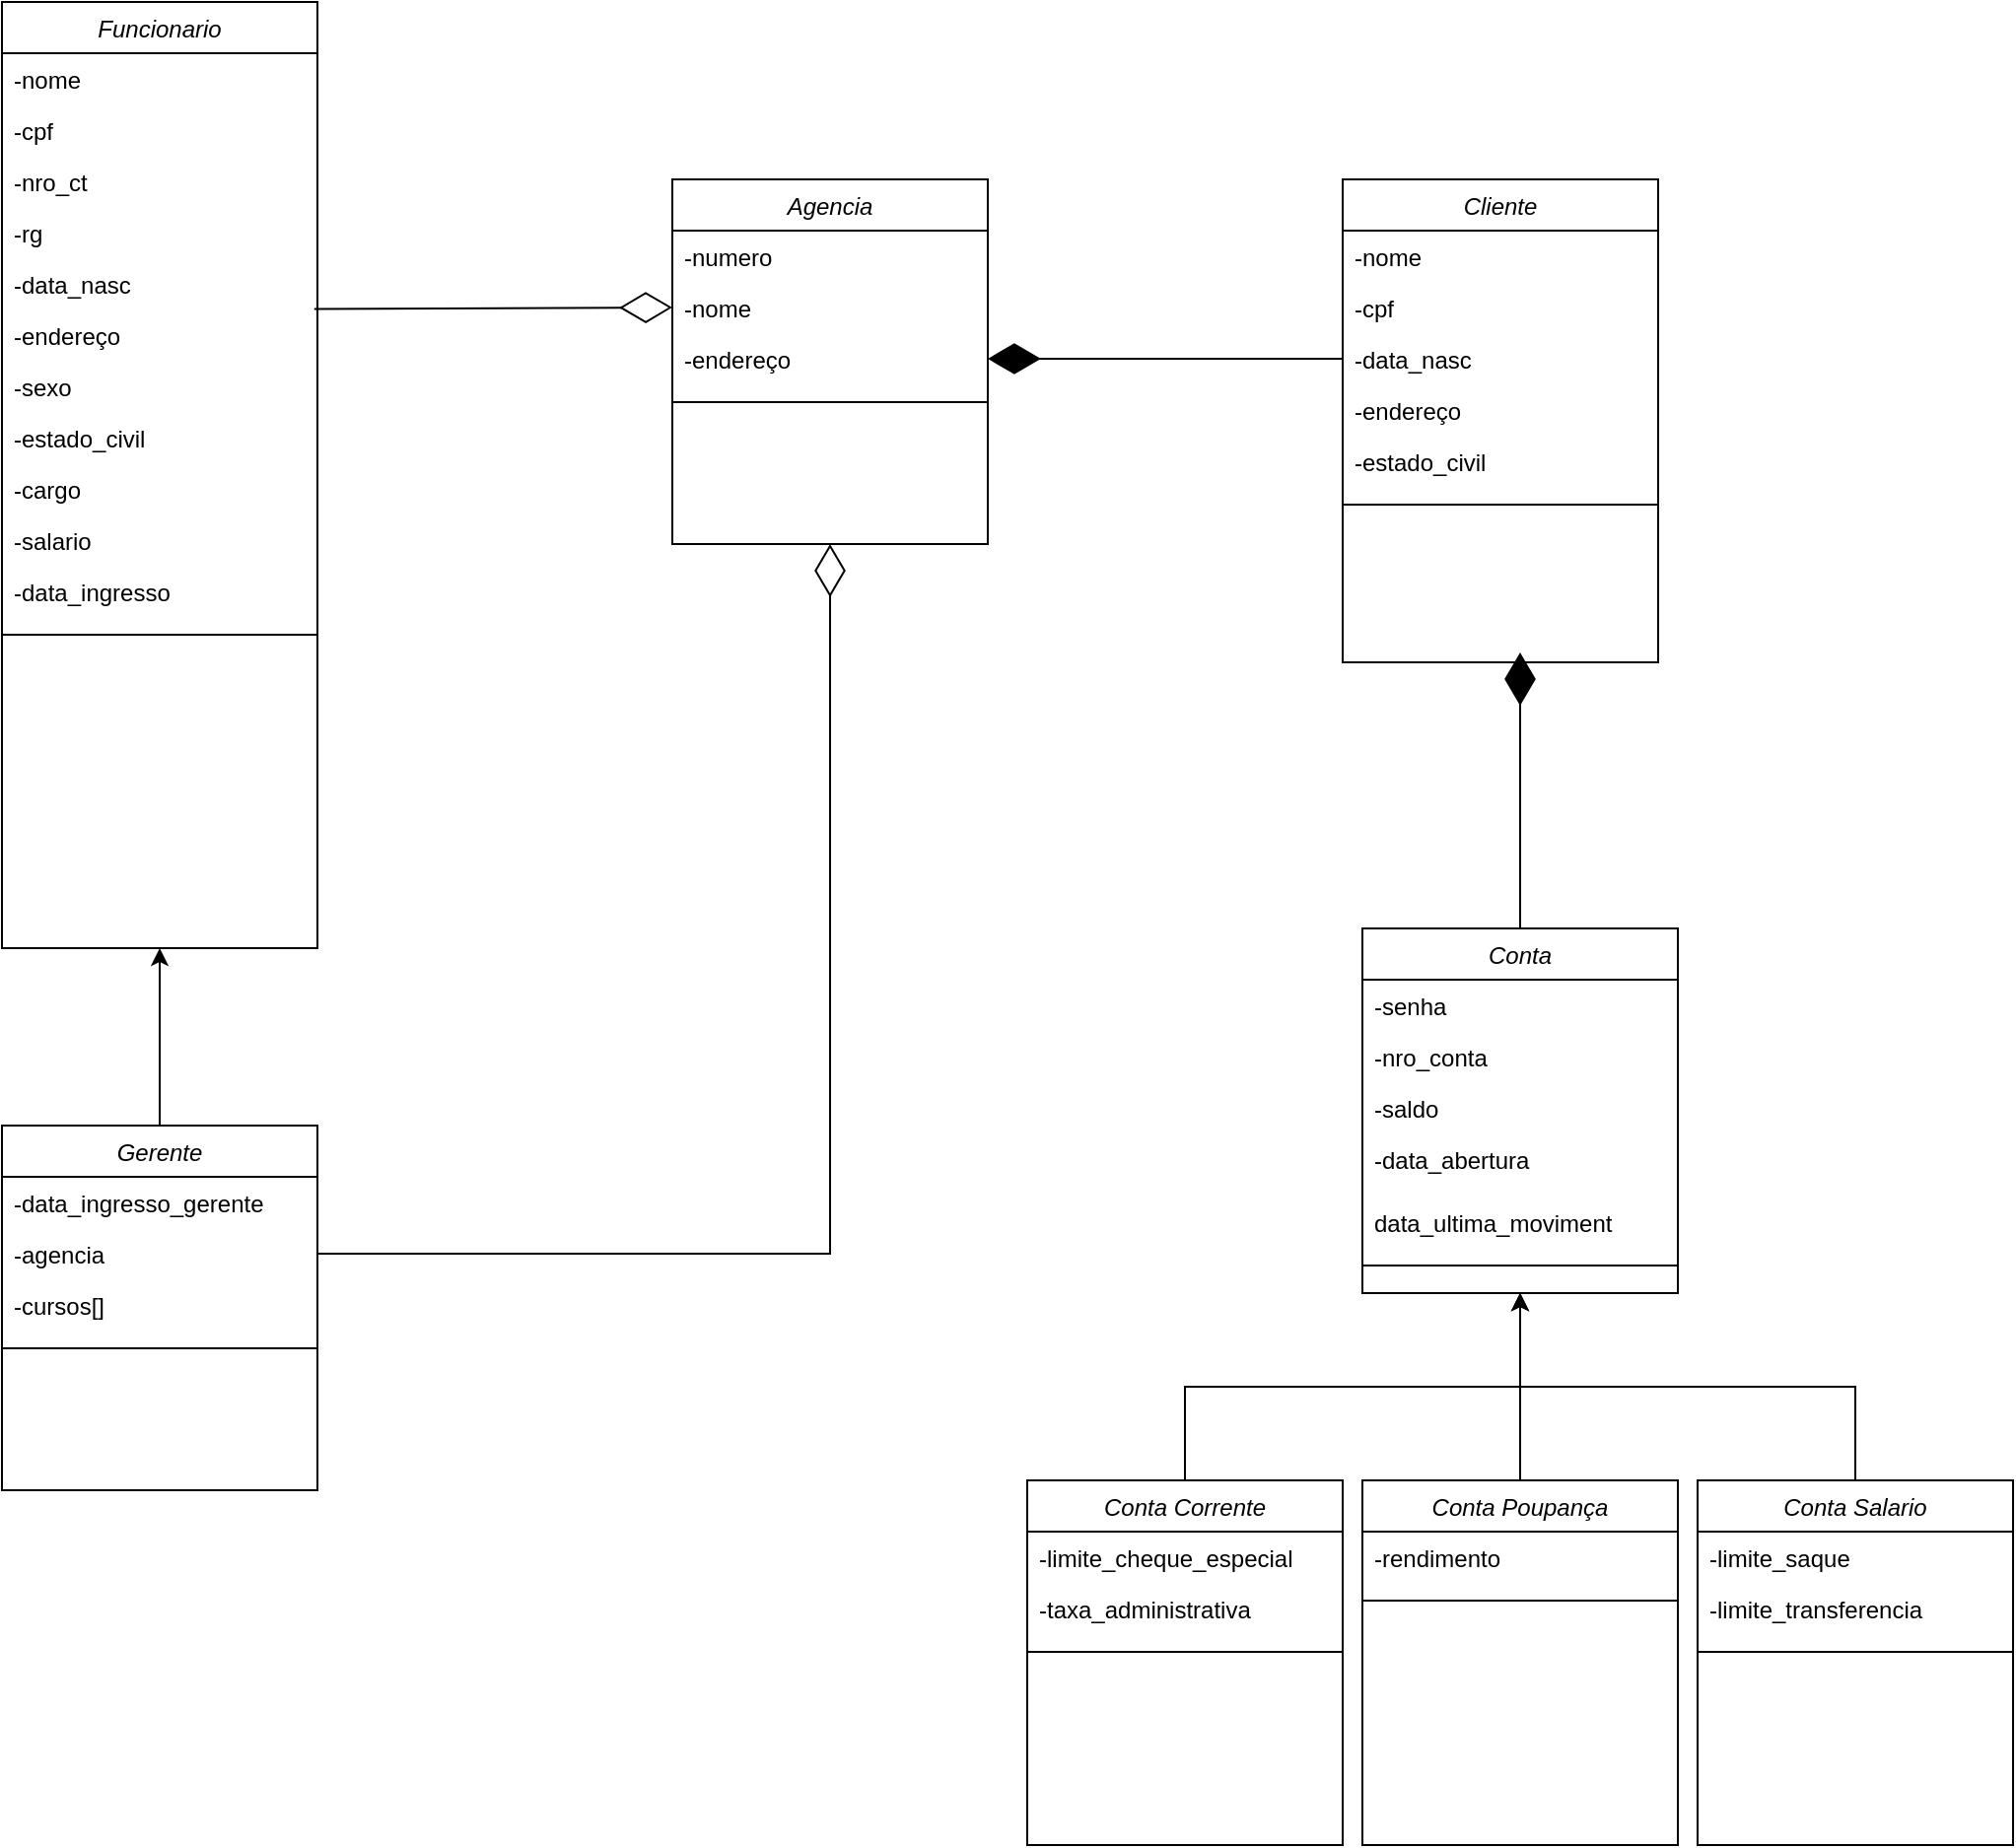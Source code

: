 <mxfile version="26.0.9">
  <diagram id="C5RBs43oDa-KdzZeNtuy" name="Page-1">
    <mxGraphModel dx="2207" dy="1036" grid="1" gridSize="10" guides="1" tooltips="1" connect="1" arrows="1" fold="1" page="1" pageScale="1" pageWidth="827" pageHeight="1169" math="0" shadow="0">
      <root>
        <mxCell id="WIyWlLk6GJQsqaUBKTNV-0" />
        <mxCell id="WIyWlLk6GJQsqaUBKTNV-1" parent="WIyWlLk6GJQsqaUBKTNV-0" />
        <mxCell id="zkfFHV4jXpPFQw0GAbJ--0" value="Funcionario" style="swimlane;fontStyle=2;align=center;verticalAlign=top;childLayout=stackLayout;horizontal=1;startSize=26;horizontalStack=0;resizeParent=1;resizeLast=0;collapsible=1;marginBottom=0;rounded=0;shadow=0;strokeWidth=1;" parent="WIyWlLk6GJQsqaUBKTNV-1" vertex="1">
          <mxGeometry x="-40" y="40" width="160" height="480" as="geometry">
            <mxRectangle x="230" y="140" width="160" height="26" as="alternateBounds" />
          </mxGeometry>
        </mxCell>
        <mxCell id="zkfFHV4jXpPFQw0GAbJ--1" value="-nome" style="text;align=left;verticalAlign=top;spacingLeft=4;spacingRight=4;overflow=hidden;rotatable=0;points=[[0,0.5],[1,0.5]];portConstraint=eastwest;" parent="zkfFHV4jXpPFQw0GAbJ--0" vertex="1">
          <mxGeometry y="26" width="160" height="26" as="geometry" />
        </mxCell>
        <mxCell id="zkfFHV4jXpPFQw0GAbJ--2" value="-cpf" style="text;align=left;verticalAlign=top;spacingLeft=4;spacingRight=4;overflow=hidden;rotatable=0;points=[[0,0.5],[1,0.5]];portConstraint=eastwest;rounded=0;shadow=0;html=0;" parent="zkfFHV4jXpPFQw0GAbJ--0" vertex="1">
          <mxGeometry y="52" width="160" height="26" as="geometry" />
        </mxCell>
        <mxCell id="zkfFHV4jXpPFQw0GAbJ--3" value="-nro_ct" style="text;align=left;verticalAlign=top;spacingLeft=4;spacingRight=4;overflow=hidden;rotatable=0;points=[[0,0.5],[1,0.5]];portConstraint=eastwest;rounded=0;shadow=0;html=0;" parent="zkfFHV4jXpPFQw0GAbJ--0" vertex="1">
          <mxGeometry y="78" width="160" height="26" as="geometry" />
        </mxCell>
        <mxCell id="EzC1uFc27dDTP277ZmGw-0" value="-rg" style="text;align=left;verticalAlign=top;spacingLeft=4;spacingRight=4;overflow=hidden;rotatable=0;points=[[0,0.5],[1,0.5]];portConstraint=eastwest;rounded=0;shadow=0;html=0;" vertex="1" parent="zkfFHV4jXpPFQw0GAbJ--0">
          <mxGeometry y="104" width="160" height="26" as="geometry" />
        </mxCell>
        <mxCell id="EzC1uFc27dDTP277ZmGw-1" value="-data_nasc" style="text;align=left;verticalAlign=top;spacingLeft=4;spacingRight=4;overflow=hidden;rotatable=0;points=[[0,0.5],[1,0.5]];portConstraint=eastwest;rounded=0;shadow=0;html=0;" vertex="1" parent="zkfFHV4jXpPFQw0GAbJ--0">
          <mxGeometry y="130" width="160" height="26" as="geometry" />
        </mxCell>
        <mxCell id="EzC1uFc27dDTP277ZmGw-4" value="-endereço" style="text;align=left;verticalAlign=top;spacingLeft=4;spacingRight=4;overflow=hidden;rotatable=0;points=[[0,0.5],[1,0.5]];portConstraint=eastwest;rounded=0;shadow=0;html=0;" vertex="1" parent="zkfFHV4jXpPFQw0GAbJ--0">
          <mxGeometry y="156" width="160" height="26" as="geometry" />
        </mxCell>
        <mxCell id="EzC1uFc27dDTP277ZmGw-5" value="-sexo" style="text;align=left;verticalAlign=top;spacingLeft=4;spacingRight=4;overflow=hidden;rotatable=0;points=[[0,0.5],[1,0.5]];portConstraint=eastwest;rounded=0;shadow=0;html=0;" vertex="1" parent="zkfFHV4jXpPFQw0GAbJ--0">
          <mxGeometry y="182" width="160" height="26" as="geometry" />
        </mxCell>
        <mxCell id="EzC1uFc27dDTP277ZmGw-6" value="-estado_civil&#xa;" style="text;align=left;verticalAlign=top;spacingLeft=4;spacingRight=4;overflow=hidden;rotatable=0;points=[[0,0.5],[1,0.5]];portConstraint=eastwest;rounded=0;shadow=0;html=0;" vertex="1" parent="zkfFHV4jXpPFQw0GAbJ--0">
          <mxGeometry y="208" width="160" height="26" as="geometry" />
        </mxCell>
        <mxCell id="EzC1uFc27dDTP277ZmGw-8" value="-cargo" style="text;align=left;verticalAlign=top;spacingLeft=4;spacingRight=4;overflow=hidden;rotatable=0;points=[[0,0.5],[1,0.5]];portConstraint=eastwest;rounded=0;shadow=0;html=0;" vertex="1" parent="zkfFHV4jXpPFQw0GAbJ--0">
          <mxGeometry y="234" width="160" height="26" as="geometry" />
        </mxCell>
        <mxCell id="EzC1uFc27dDTP277ZmGw-9" value="-salario" style="text;align=left;verticalAlign=top;spacingLeft=4;spacingRight=4;overflow=hidden;rotatable=0;points=[[0,0.5],[1,0.5]];portConstraint=eastwest;rounded=0;shadow=0;html=0;" vertex="1" parent="zkfFHV4jXpPFQw0GAbJ--0">
          <mxGeometry y="260" width="160" height="26" as="geometry" />
        </mxCell>
        <mxCell id="EzC1uFc27dDTP277ZmGw-10" value="-data_ingresso" style="text;align=left;verticalAlign=top;spacingLeft=4;spacingRight=4;overflow=hidden;rotatable=0;points=[[0,0.5],[1,0.5]];portConstraint=eastwest;rounded=0;shadow=0;html=0;" vertex="1" parent="zkfFHV4jXpPFQw0GAbJ--0">
          <mxGeometry y="286" width="160" height="26" as="geometry" />
        </mxCell>
        <mxCell id="zkfFHV4jXpPFQw0GAbJ--4" value="" style="line;html=1;strokeWidth=1;align=left;verticalAlign=middle;spacingTop=-1;spacingLeft=3;spacingRight=3;rotatable=0;labelPosition=right;points=[];portConstraint=eastwest;" parent="zkfFHV4jXpPFQw0GAbJ--0" vertex="1">
          <mxGeometry y="312" width="160" height="18" as="geometry" />
        </mxCell>
        <mxCell id="EzC1uFc27dDTP277ZmGw-25" style="edgeStyle=orthogonalEdgeStyle;rounded=0;orthogonalLoop=1;jettySize=auto;html=1;exitX=0.5;exitY=0;exitDx=0;exitDy=0;entryX=0.5;entryY=1;entryDx=0;entryDy=0;" edge="1" parent="WIyWlLk6GJQsqaUBKTNV-1" source="EzC1uFc27dDTP277ZmGw-11" target="zkfFHV4jXpPFQw0GAbJ--0">
          <mxGeometry relative="1" as="geometry" />
        </mxCell>
        <mxCell id="EzC1uFc27dDTP277ZmGw-11" value="Gerente&#xa;" style="swimlane;fontStyle=2;align=center;verticalAlign=top;childLayout=stackLayout;horizontal=1;startSize=26;horizontalStack=0;resizeParent=1;resizeLast=0;collapsible=1;marginBottom=0;rounded=0;shadow=0;strokeWidth=1;" vertex="1" parent="WIyWlLk6GJQsqaUBKTNV-1">
          <mxGeometry x="-40" y="610" width="160" height="185" as="geometry">
            <mxRectangle x="230" y="140" width="160" height="26" as="alternateBounds" />
          </mxGeometry>
        </mxCell>
        <mxCell id="EzC1uFc27dDTP277ZmGw-12" value="-data_ingresso_gerente" style="text;align=left;verticalAlign=top;spacingLeft=4;spacingRight=4;overflow=hidden;rotatable=0;points=[[0,0.5],[1,0.5]];portConstraint=eastwest;" vertex="1" parent="EzC1uFc27dDTP277ZmGw-11">
          <mxGeometry y="26" width="160" height="26" as="geometry" />
        </mxCell>
        <mxCell id="EzC1uFc27dDTP277ZmGw-13" value="-agencia" style="text;align=left;verticalAlign=top;spacingLeft=4;spacingRight=4;overflow=hidden;rotatable=0;points=[[0,0.5],[1,0.5]];portConstraint=eastwest;rounded=0;shadow=0;html=0;" vertex="1" parent="EzC1uFc27dDTP277ZmGw-11">
          <mxGeometry y="52" width="160" height="26" as="geometry" />
        </mxCell>
        <mxCell id="EzC1uFc27dDTP277ZmGw-14" value="-cursos[]" style="text;align=left;verticalAlign=top;spacingLeft=4;spacingRight=4;overflow=hidden;rotatable=0;points=[[0,0.5],[1,0.5]];portConstraint=eastwest;rounded=0;shadow=0;html=0;" vertex="1" parent="EzC1uFc27dDTP277ZmGw-11">
          <mxGeometry y="78" width="160" height="26" as="geometry" />
        </mxCell>
        <mxCell id="EzC1uFc27dDTP277ZmGw-23" value="" style="line;html=1;strokeWidth=1;align=left;verticalAlign=middle;spacingTop=-1;spacingLeft=3;spacingRight=3;rotatable=0;labelPosition=right;points=[];portConstraint=eastwest;" vertex="1" parent="EzC1uFc27dDTP277ZmGw-11">
          <mxGeometry y="104" width="160" height="18" as="geometry" />
        </mxCell>
        <mxCell id="EzC1uFc27dDTP277ZmGw-26" value="Conta" style="swimlane;fontStyle=2;align=center;verticalAlign=top;childLayout=stackLayout;horizontal=1;startSize=26;horizontalStack=0;resizeParent=1;resizeLast=0;collapsible=1;marginBottom=0;rounded=0;shadow=0;strokeWidth=1;" vertex="1" parent="WIyWlLk6GJQsqaUBKTNV-1">
          <mxGeometry x="650" y="510" width="160" height="185" as="geometry">
            <mxRectangle x="230" y="140" width="160" height="26" as="alternateBounds" />
          </mxGeometry>
        </mxCell>
        <mxCell id="EzC1uFc27dDTP277ZmGw-27" value="-senha&#xa;" style="text;align=left;verticalAlign=top;spacingLeft=4;spacingRight=4;overflow=hidden;rotatable=0;points=[[0,0.5],[1,0.5]];portConstraint=eastwest;" vertex="1" parent="EzC1uFc27dDTP277ZmGw-26">
          <mxGeometry y="26" width="160" height="26" as="geometry" />
        </mxCell>
        <mxCell id="EzC1uFc27dDTP277ZmGw-67" value="-nro_conta" style="text;align=left;verticalAlign=top;spacingLeft=4;spacingRight=4;overflow=hidden;rotatable=0;points=[[0,0.5],[1,0.5]];portConstraint=eastwest;" vertex="1" parent="EzC1uFc27dDTP277ZmGw-26">
          <mxGeometry y="52" width="160" height="26" as="geometry" />
        </mxCell>
        <mxCell id="EzC1uFc27dDTP277ZmGw-28" value="-saldo" style="text;align=left;verticalAlign=top;spacingLeft=4;spacingRight=4;overflow=hidden;rotatable=0;points=[[0,0.5],[1,0.5]];portConstraint=eastwest;rounded=0;shadow=0;html=0;" vertex="1" parent="EzC1uFc27dDTP277ZmGw-26">
          <mxGeometry y="78" width="160" height="26" as="geometry" />
        </mxCell>
        <mxCell id="EzC1uFc27dDTP277ZmGw-29" value="-data_abertura" style="text;align=left;verticalAlign=top;spacingLeft=4;spacingRight=4;overflow=hidden;rotatable=0;points=[[0,0.5],[1,0.5]];portConstraint=eastwest;rounded=0;shadow=0;html=0;" vertex="1" parent="EzC1uFc27dDTP277ZmGw-26">
          <mxGeometry y="104" width="160" height="32" as="geometry" />
        </mxCell>
        <mxCell id="EzC1uFc27dDTP277ZmGw-31" value="data_ultima_moviment" style="text;align=left;verticalAlign=top;spacingLeft=4;spacingRight=4;overflow=hidden;rotatable=0;points=[[0,0.5],[1,0.5]];portConstraint=eastwest;rounded=0;shadow=0;html=0;" vertex="1" parent="EzC1uFc27dDTP277ZmGw-26">
          <mxGeometry y="136" width="160" height="26" as="geometry" />
        </mxCell>
        <mxCell id="EzC1uFc27dDTP277ZmGw-30" value="" style="line;html=1;strokeWidth=1;align=left;verticalAlign=middle;spacingTop=-1;spacingLeft=3;spacingRight=3;rotatable=0;labelPosition=right;points=[];portConstraint=eastwest;" vertex="1" parent="EzC1uFc27dDTP277ZmGw-26">
          <mxGeometry y="162" width="160" height="18" as="geometry" />
        </mxCell>
        <mxCell id="EzC1uFc27dDTP277ZmGw-46" style="edgeStyle=orthogonalEdgeStyle;rounded=0;orthogonalLoop=1;jettySize=auto;html=1;exitX=0.5;exitY=0;exitDx=0;exitDy=0;entryX=0.5;entryY=1;entryDx=0;entryDy=0;" edge="1" parent="WIyWlLk6GJQsqaUBKTNV-1" source="EzC1uFc27dDTP277ZmGw-32" target="EzC1uFc27dDTP277ZmGw-26">
          <mxGeometry relative="1" as="geometry" />
        </mxCell>
        <mxCell id="EzC1uFc27dDTP277ZmGw-32" value="Conta Corrente&#xa;" style="swimlane;fontStyle=2;align=center;verticalAlign=top;childLayout=stackLayout;horizontal=1;startSize=26;horizontalStack=0;resizeParent=1;resizeLast=0;collapsible=1;marginBottom=0;rounded=0;shadow=0;strokeWidth=1;" vertex="1" parent="WIyWlLk6GJQsqaUBKTNV-1">
          <mxGeometry x="480" y="790" width="160" height="185" as="geometry">
            <mxRectangle x="230" y="140" width="160" height="26" as="alternateBounds" />
          </mxGeometry>
        </mxCell>
        <mxCell id="EzC1uFc27dDTP277ZmGw-33" value="-limite_cheque_especial" style="text;align=left;verticalAlign=top;spacingLeft=4;spacingRight=4;overflow=hidden;rotatable=0;points=[[0,0.5],[1,0.5]];portConstraint=eastwest;" vertex="1" parent="EzC1uFc27dDTP277ZmGw-32">
          <mxGeometry y="26" width="160" height="26" as="geometry" />
        </mxCell>
        <mxCell id="EzC1uFc27dDTP277ZmGw-34" value="-taxa_administrativa" style="text;align=left;verticalAlign=top;spacingLeft=4;spacingRight=4;overflow=hidden;rotatable=0;points=[[0,0.5],[1,0.5]];portConstraint=eastwest;rounded=0;shadow=0;html=0;" vertex="1" parent="EzC1uFc27dDTP277ZmGw-32">
          <mxGeometry y="52" width="160" height="26" as="geometry" />
        </mxCell>
        <mxCell id="EzC1uFc27dDTP277ZmGw-37" value="" style="line;html=1;strokeWidth=1;align=left;verticalAlign=middle;spacingTop=-1;spacingLeft=3;spacingRight=3;rotatable=0;labelPosition=right;points=[];portConstraint=eastwest;" vertex="1" parent="EzC1uFc27dDTP277ZmGw-32">
          <mxGeometry y="78" width="160" height="18" as="geometry" />
        </mxCell>
        <mxCell id="EzC1uFc27dDTP277ZmGw-47" style="edgeStyle=orthogonalEdgeStyle;rounded=0;orthogonalLoop=1;jettySize=auto;html=1;exitX=0.5;exitY=0;exitDx=0;exitDy=0;entryX=0.5;entryY=1;entryDx=0;entryDy=0;" edge="1" parent="WIyWlLk6GJQsqaUBKTNV-1" source="EzC1uFc27dDTP277ZmGw-38" target="EzC1uFc27dDTP277ZmGw-26">
          <mxGeometry relative="1" as="geometry" />
        </mxCell>
        <mxCell id="EzC1uFc27dDTP277ZmGw-38" value="Conta Poupança&#xa;" style="swimlane;fontStyle=2;align=center;verticalAlign=top;childLayout=stackLayout;horizontal=1;startSize=26;horizontalStack=0;resizeParent=1;resizeLast=0;collapsible=1;marginBottom=0;rounded=0;shadow=0;strokeWidth=1;" vertex="1" parent="WIyWlLk6GJQsqaUBKTNV-1">
          <mxGeometry x="650" y="790" width="160" height="185" as="geometry">
            <mxRectangle x="230" y="140" width="160" height="26" as="alternateBounds" />
          </mxGeometry>
        </mxCell>
        <mxCell id="EzC1uFc27dDTP277ZmGw-39" value="-rendimento" style="text;align=left;verticalAlign=top;spacingLeft=4;spacingRight=4;overflow=hidden;rotatable=0;points=[[0,0.5],[1,0.5]];portConstraint=eastwest;" vertex="1" parent="EzC1uFc27dDTP277ZmGw-38">
          <mxGeometry y="26" width="160" height="26" as="geometry" />
        </mxCell>
        <mxCell id="EzC1uFc27dDTP277ZmGw-41" value="" style="line;html=1;strokeWidth=1;align=left;verticalAlign=middle;spacingTop=-1;spacingLeft=3;spacingRight=3;rotatable=0;labelPosition=right;points=[];portConstraint=eastwest;" vertex="1" parent="EzC1uFc27dDTP277ZmGw-38">
          <mxGeometry y="52" width="160" height="18" as="geometry" />
        </mxCell>
        <mxCell id="EzC1uFc27dDTP277ZmGw-48" style="edgeStyle=orthogonalEdgeStyle;rounded=0;orthogonalLoop=1;jettySize=auto;html=1;exitX=0.5;exitY=0;exitDx=0;exitDy=0;entryX=0.5;entryY=1;entryDx=0;entryDy=0;" edge="1" parent="WIyWlLk6GJQsqaUBKTNV-1" source="EzC1uFc27dDTP277ZmGw-42" target="EzC1uFc27dDTP277ZmGw-26">
          <mxGeometry relative="1" as="geometry" />
        </mxCell>
        <mxCell id="EzC1uFc27dDTP277ZmGw-42" value="Conta Salario" style="swimlane;fontStyle=2;align=center;verticalAlign=top;childLayout=stackLayout;horizontal=1;startSize=26;horizontalStack=0;resizeParent=1;resizeLast=0;collapsible=1;marginBottom=0;rounded=0;shadow=0;strokeWidth=1;" vertex="1" parent="WIyWlLk6GJQsqaUBKTNV-1">
          <mxGeometry x="820" y="790" width="160" height="185" as="geometry">
            <mxRectangle x="230" y="140" width="160" height="26" as="alternateBounds" />
          </mxGeometry>
        </mxCell>
        <mxCell id="EzC1uFc27dDTP277ZmGw-43" value="-limite_saque" style="text;align=left;verticalAlign=top;spacingLeft=4;spacingRight=4;overflow=hidden;rotatable=0;points=[[0,0.5],[1,0.5]];portConstraint=eastwest;" vertex="1" parent="EzC1uFc27dDTP277ZmGw-42">
          <mxGeometry y="26" width="160" height="26" as="geometry" />
        </mxCell>
        <mxCell id="EzC1uFc27dDTP277ZmGw-44" value="-limite_transferencia" style="text;align=left;verticalAlign=top;spacingLeft=4;spacingRight=4;overflow=hidden;rotatable=0;points=[[0,0.5],[1,0.5]];portConstraint=eastwest;rounded=0;shadow=0;html=0;" vertex="1" parent="EzC1uFc27dDTP277ZmGw-42">
          <mxGeometry y="52" width="160" height="26" as="geometry" />
        </mxCell>
        <mxCell id="EzC1uFc27dDTP277ZmGw-45" value="" style="line;html=1;strokeWidth=1;align=left;verticalAlign=middle;spacingTop=-1;spacingLeft=3;spacingRight=3;rotatable=0;labelPosition=right;points=[];portConstraint=eastwest;" vertex="1" parent="EzC1uFc27dDTP277ZmGw-42">
          <mxGeometry y="78" width="160" height="18" as="geometry" />
        </mxCell>
        <mxCell id="EzC1uFc27dDTP277ZmGw-50" value="Cliente" style="swimlane;fontStyle=2;align=center;verticalAlign=top;childLayout=stackLayout;horizontal=1;startSize=26;horizontalStack=0;resizeParent=1;resizeLast=0;collapsible=1;marginBottom=0;rounded=0;shadow=0;strokeWidth=1;" vertex="1" parent="WIyWlLk6GJQsqaUBKTNV-1">
          <mxGeometry x="640" y="130" width="160" height="245" as="geometry">
            <mxRectangle x="230" y="140" width="160" height="26" as="alternateBounds" />
          </mxGeometry>
        </mxCell>
        <mxCell id="EzC1uFc27dDTP277ZmGw-51" value="-nome" style="text;align=left;verticalAlign=top;spacingLeft=4;spacingRight=4;overflow=hidden;rotatable=0;points=[[0,0.5],[1,0.5]];portConstraint=eastwest;" vertex="1" parent="EzC1uFc27dDTP277ZmGw-50">
          <mxGeometry y="26" width="160" height="26" as="geometry" />
        </mxCell>
        <mxCell id="EzC1uFc27dDTP277ZmGw-52" value="-cpf" style="text;align=left;verticalAlign=top;spacingLeft=4;spacingRight=4;overflow=hidden;rotatable=0;points=[[0,0.5],[1,0.5]];portConstraint=eastwest;rounded=0;shadow=0;html=0;" vertex="1" parent="EzC1uFc27dDTP277ZmGw-50">
          <mxGeometry y="52" width="160" height="26" as="geometry" />
        </mxCell>
        <mxCell id="EzC1uFc27dDTP277ZmGw-55" value="-data_nasc" style="text;align=left;verticalAlign=top;spacingLeft=4;spacingRight=4;overflow=hidden;rotatable=0;points=[[0,0.5],[1,0.5]];portConstraint=eastwest;rounded=0;shadow=0;html=0;" vertex="1" parent="EzC1uFc27dDTP277ZmGw-50">
          <mxGeometry y="78" width="160" height="26" as="geometry" />
        </mxCell>
        <mxCell id="EzC1uFc27dDTP277ZmGw-56" value="-endereço" style="text;align=left;verticalAlign=top;spacingLeft=4;spacingRight=4;overflow=hidden;rotatable=0;points=[[0,0.5],[1,0.5]];portConstraint=eastwest;rounded=0;shadow=0;html=0;" vertex="1" parent="EzC1uFc27dDTP277ZmGw-50">
          <mxGeometry y="104" width="160" height="26" as="geometry" />
        </mxCell>
        <mxCell id="EzC1uFc27dDTP277ZmGw-58" value="-estado_civil&#xa;" style="text;align=left;verticalAlign=top;spacingLeft=4;spacingRight=4;overflow=hidden;rotatable=0;points=[[0,0.5],[1,0.5]];portConstraint=eastwest;rounded=0;shadow=0;html=0;" vertex="1" parent="EzC1uFc27dDTP277ZmGw-50">
          <mxGeometry y="130" width="160" height="26" as="geometry" />
        </mxCell>
        <mxCell id="EzC1uFc27dDTP277ZmGw-62" value="" style="line;html=1;strokeWidth=1;align=left;verticalAlign=middle;spacingTop=-1;spacingLeft=3;spacingRight=3;rotatable=0;labelPosition=right;points=[];portConstraint=eastwest;" vertex="1" parent="EzC1uFc27dDTP277ZmGw-50">
          <mxGeometry y="156" width="160" height="18" as="geometry" />
        </mxCell>
        <mxCell id="EzC1uFc27dDTP277ZmGw-68" value="Agencia" style="swimlane;fontStyle=2;align=center;verticalAlign=top;childLayout=stackLayout;horizontal=1;startSize=26;horizontalStack=0;resizeParent=1;resizeLast=0;collapsible=1;marginBottom=0;rounded=0;shadow=0;strokeWidth=1;" vertex="1" parent="WIyWlLk6GJQsqaUBKTNV-1">
          <mxGeometry x="300" y="130" width="160" height="185" as="geometry">
            <mxRectangle x="230" y="140" width="160" height="26" as="alternateBounds" />
          </mxGeometry>
        </mxCell>
        <mxCell id="EzC1uFc27dDTP277ZmGw-69" value="-numero" style="text;align=left;verticalAlign=top;spacingLeft=4;spacingRight=4;overflow=hidden;rotatable=0;points=[[0,0.5],[1,0.5]];portConstraint=eastwest;" vertex="1" parent="EzC1uFc27dDTP277ZmGw-68">
          <mxGeometry y="26" width="160" height="26" as="geometry" />
        </mxCell>
        <mxCell id="EzC1uFc27dDTP277ZmGw-70" value="-nome" style="text;align=left;verticalAlign=top;spacingLeft=4;spacingRight=4;overflow=hidden;rotatable=0;points=[[0,0.5],[1,0.5]];portConstraint=eastwest;" vertex="1" parent="EzC1uFc27dDTP277ZmGw-68">
          <mxGeometry y="52" width="160" height="26" as="geometry" />
        </mxCell>
        <mxCell id="EzC1uFc27dDTP277ZmGw-71" value="-endereço" style="text;align=left;verticalAlign=top;spacingLeft=4;spacingRight=4;overflow=hidden;rotatable=0;points=[[0,0.5],[1,0.5]];portConstraint=eastwest;rounded=0;shadow=0;html=0;" vertex="1" parent="EzC1uFc27dDTP277ZmGw-68">
          <mxGeometry y="78" width="160" height="26" as="geometry" />
        </mxCell>
        <mxCell id="EzC1uFc27dDTP277ZmGw-74" value="" style="line;html=1;strokeWidth=1;align=left;verticalAlign=middle;spacingTop=-1;spacingLeft=3;spacingRight=3;rotatable=0;labelPosition=right;points=[];portConstraint=eastwest;" vertex="1" parent="EzC1uFc27dDTP277ZmGw-68">
          <mxGeometry y="104" width="160" height="18" as="geometry" />
        </mxCell>
        <mxCell id="EzC1uFc27dDTP277ZmGw-76" value="" style="endArrow=diamondThin;endFill=0;endSize=24;html=1;rounded=0;entryX=0.5;entryY=1;entryDx=0;entryDy=0;exitX=1;exitY=0.5;exitDx=0;exitDy=0;" edge="1" parent="WIyWlLk6GJQsqaUBKTNV-1" source="EzC1uFc27dDTP277ZmGw-13" target="EzC1uFc27dDTP277ZmGw-68">
          <mxGeometry width="160" relative="1" as="geometry">
            <mxPoint x="-350" y="680" as="sourcePoint" />
            <mxPoint x="-50" y="640" as="targetPoint" />
            <Array as="points">
              <mxPoint x="380" y="675" />
            </Array>
          </mxGeometry>
        </mxCell>
        <mxCell id="EzC1uFc27dDTP277ZmGw-77" value="" style="endArrow=diamondThin;endFill=0;endSize=24;html=1;rounded=0;entryX=0;entryY=0.5;entryDx=0;entryDy=0;exitX=0.99;exitY=0.991;exitDx=0;exitDy=0;exitPerimeter=0;" edge="1" parent="WIyWlLk6GJQsqaUBKTNV-1" source="EzC1uFc27dDTP277ZmGw-1" target="EzC1uFc27dDTP277ZmGw-70">
          <mxGeometry width="160" relative="1" as="geometry">
            <mxPoint x="-210" y="320" as="sourcePoint" />
            <mxPoint x="-50" y="320" as="targetPoint" />
            <Array as="points" />
          </mxGeometry>
        </mxCell>
        <mxCell id="EzC1uFc27dDTP277ZmGw-79" value="" style="endArrow=diamondThin;endFill=1;endSize=24;html=1;rounded=0;exitX=0;exitY=0.5;exitDx=0;exitDy=0;entryX=1;entryY=0.5;entryDx=0;entryDy=0;" edge="1" parent="WIyWlLk6GJQsqaUBKTNV-1" source="EzC1uFc27dDTP277ZmGw-55" target="EzC1uFc27dDTP277ZmGw-71">
          <mxGeometry width="160" relative="1" as="geometry">
            <mxPoint x="610" y="260" as="sourcePoint" />
            <mxPoint x="458" y="210" as="targetPoint" />
          </mxGeometry>
        </mxCell>
        <mxCell id="EzC1uFc27dDTP277ZmGw-83" value="" style="endArrow=diamondThin;endFill=1;endSize=24;html=1;rounded=0;exitX=0.5;exitY=0;exitDx=0;exitDy=0;" edge="1" parent="WIyWlLk6GJQsqaUBKTNV-1" source="EzC1uFc27dDTP277ZmGw-26">
          <mxGeometry width="160" relative="1" as="geometry">
            <mxPoint x="530" y="430" as="sourcePoint" />
            <mxPoint x="730" y="370" as="targetPoint" />
          </mxGeometry>
        </mxCell>
      </root>
    </mxGraphModel>
  </diagram>
</mxfile>
